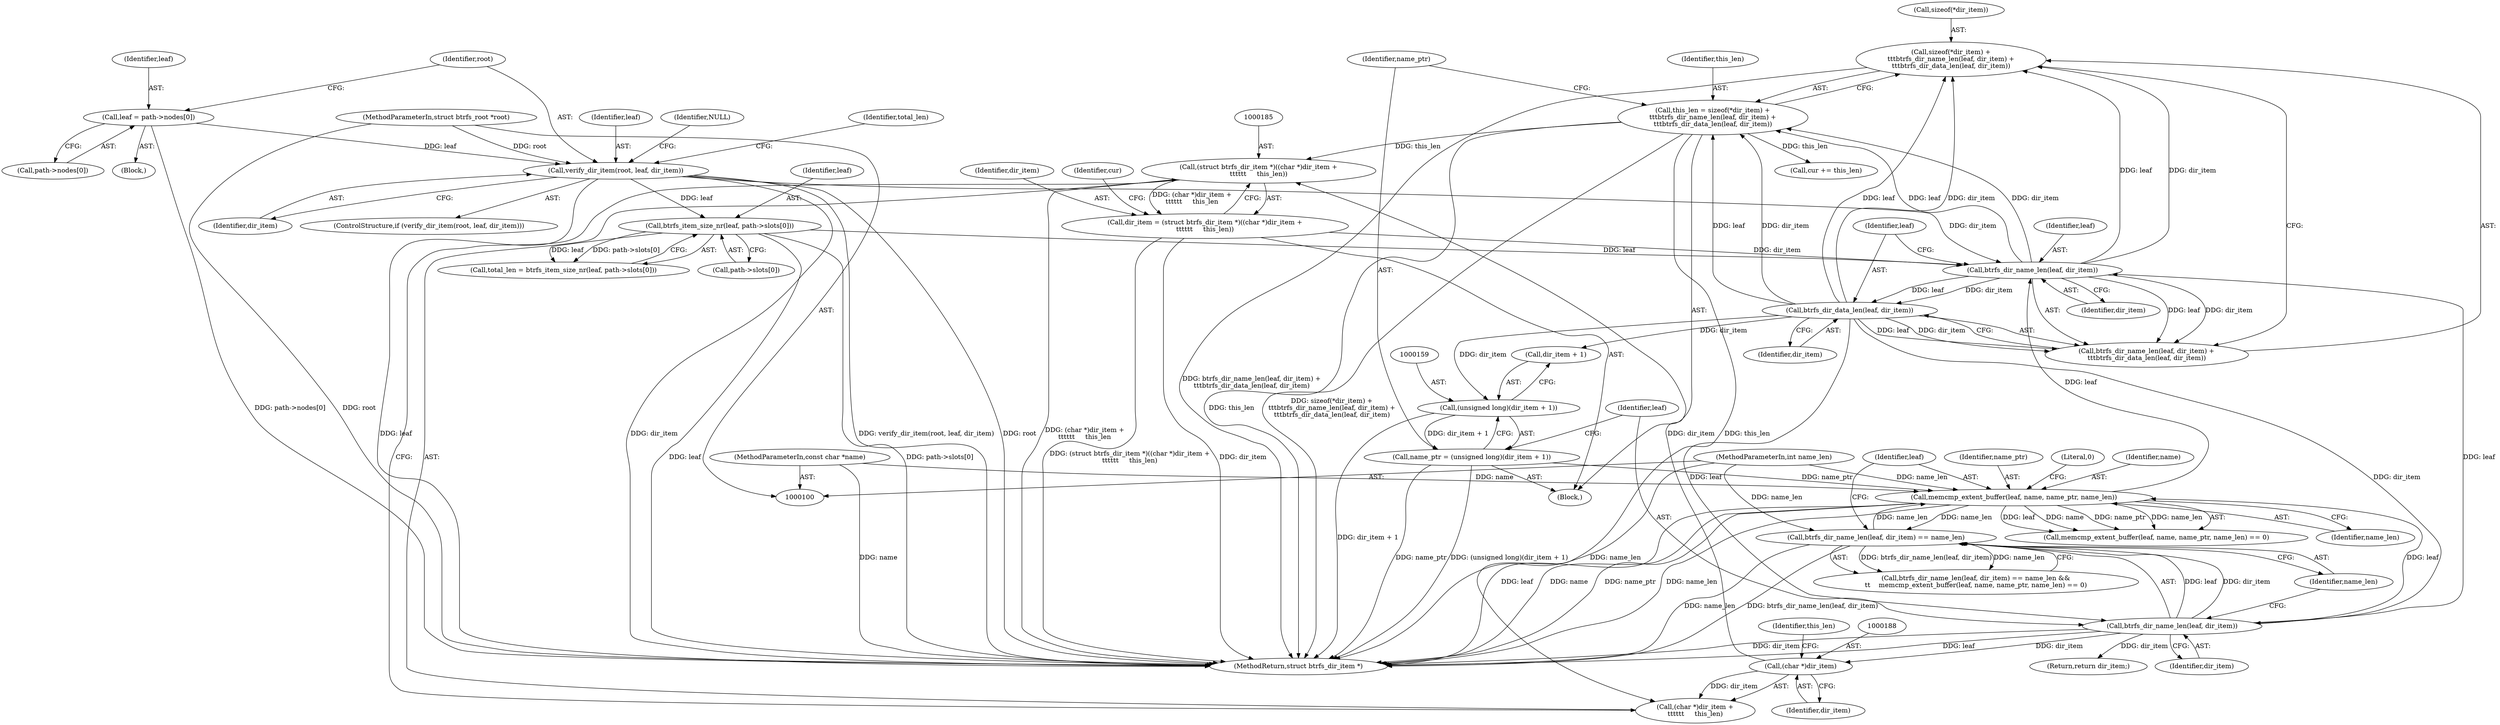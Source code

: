 digraph "0_linux_5f5bc6b1e2d5a6f827bc860ef2dc5b6f365d1339_0@API" {
"1000145" [label="(Call,sizeof(*dir_item) +\n\t\t\tbtrfs_dir_name_len(leaf, dir_item) +\n\t\t\tbtrfs_dir_data_len(leaf, dir_item))"];
"1000150" [label="(Call,btrfs_dir_name_len(leaf, dir_item))"];
"1000171" [label="(Call,memcmp_extent_buffer(leaf, name, name_ptr, name_len))"];
"1000166" [label="(Call,btrfs_dir_name_len(leaf, dir_item))"];
"1000153" [label="(Call,btrfs_dir_data_len(leaf, dir_item))"];
"1000103" [label="(MethodParameterIn,const char *name)"];
"1000156" [label="(Call,name_ptr = (unsigned long)(dir_item + 1))"];
"1000158" [label="(Call,(unsigned long)(dir_item + 1))"];
"1000165" [label="(Call,btrfs_dir_name_len(leaf, dir_item) == name_len)"];
"1000104" [label="(MethodParameterIn,int name_len)"];
"1000131" [label="(Call,btrfs_item_size_nr(leaf, path->slots[0]))"];
"1000123" [label="(Call,verify_dir_item(root, leaf, dir_item))"];
"1000101" [label="(MethodParameterIn,struct btrfs_root *root)"];
"1000115" [label="(Call,leaf = path->nodes[0])"];
"1000182" [label="(Call,dir_item = (struct btrfs_dir_item *)((char *)dir_item +\n\t\t\t\t\t\t     this_len))"];
"1000184" [label="(Call,(struct btrfs_dir_item *)((char *)dir_item +\n\t\t\t\t\t\t     this_len))"];
"1000187" [label="(Call,(char *)dir_item)"];
"1000143" [label="(Call,this_len = sizeof(*dir_item) +\n\t\t\tbtrfs_dir_name_len(leaf, dir_item) +\n\t\t\tbtrfs_dir_data_len(leaf, dir_item))"];
"1000126" [label="(Identifier,dir_item)"];
"1000167" [label="(Identifier,leaf)"];
"1000125" [label="(Identifier,leaf)"];
"1000128" [label="(Identifier,NULL)"];
"1000145" [label="(Call,sizeof(*dir_item) +\n\t\t\tbtrfs_dir_name_len(leaf, dir_item) +\n\t\t\tbtrfs_dir_data_len(leaf, dir_item))"];
"1000155" [label="(Identifier,dir_item)"];
"1000115" [label="(Call,leaf = path->nodes[0])"];
"1000186" [label="(Call,(char *)dir_item +\n\t\t\t\t\t\t     this_len)"];
"1000117" [label="(Call,path->nodes[0])"];
"1000132" [label="(Identifier,leaf)"];
"1000123" [label="(Call,verify_dir_item(root, leaf, dir_item))"];
"1000193" [label="(MethodReturn,struct btrfs_dir_item *)"];
"1000189" [label="(Identifier,dir_item)"];
"1000187" [label="(Call,(char *)dir_item)"];
"1000182" [label="(Call,dir_item = (struct btrfs_dir_item *)((char *)dir_item +\n\t\t\t\t\t\t     this_len))"];
"1000131" [label="(Call,btrfs_item_size_nr(leaf, path->slots[0]))"];
"1000168" [label="(Identifier,dir_item)"];
"1000149" [label="(Call,btrfs_dir_name_len(leaf, dir_item) +\n\t\t\tbtrfs_dir_data_len(leaf, dir_item))"];
"1000130" [label="(Identifier,total_len)"];
"1000142" [label="(Block,)"];
"1000166" [label="(Call,btrfs_dir_name_len(leaf, dir_item))"];
"1000152" [label="(Identifier,dir_item)"];
"1000151" [label="(Identifier,leaf)"];
"1000164" [label="(Call,btrfs_dir_name_len(leaf, dir_item) == name_len &&\n\t\t    memcmp_extent_buffer(leaf, name, name_ptr, name_len) == 0)"];
"1000160" [label="(Call,dir_item + 1)"];
"1000179" [label="(Call,cur += this_len)"];
"1000124" [label="(Identifier,root)"];
"1000174" [label="(Identifier,name_ptr)"];
"1000154" [label="(Identifier,leaf)"];
"1000170" [label="(Call,memcmp_extent_buffer(leaf, name, name_ptr, name_len) == 0)"];
"1000150" [label="(Call,btrfs_dir_name_len(leaf, dir_item))"];
"1000133" [label="(Call,path->slots[0])"];
"1000143" [label="(Call,this_len = sizeof(*dir_item) +\n\t\t\tbtrfs_dir_name_len(leaf, dir_item) +\n\t\t\tbtrfs_dir_data_len(leaf, dir_item))"];
"1000144" [label="(Identifier,this_len)"];
"1000184" [label="(Call,(struct btrfs_dir_item *)((char *)dir_item +\n\t\t\t\t\t\t     this_len))"];
"1000105" [label="(Block,)"];
"1000122" [label="(ControlStructure,if (verify_dir_item(root, leaf, dir_item)))"];
"1000190" [label="(Identifier,this_len)"];
"1000104" [label="(MethodParameterIn,int name_len)"];
"1000177" [label="(Return,return dir_item;)"];
"1000101" [label="(MethodParameterIn,struct btrfs_root *root)"];
"1000156" [label="(Call,name_ptr = (unsigned long)(dir_item + 1))"];
"1000116" [label="(Identifier,leaf)"];
"1000169" [label="(Identifier,name_len)"];
"1000176" [label="(Literal,0)"];
"1000146" [label="(Call,sizeof(*dir_item))"];
"1000173" [label="(Identifier,name)"];
"1000165" [label="(Call,btrfs_dir_name_len(leaf, dir_item) == name_len)"];
"1000171" [label="(Call,memcmp_extent_buffer(leaf, name, name_ptr, name_len))"];
"1000172" [label="(Identifier,leaf)"];
"1000158" [label="(Call,(unsigned long)(dir_item + 1))"];
"1000175" [label="(Identifier,name_len)"];
"1000129" [label="(Call,total_len = btrfs_item_size_nr(leaf, path->slots[0]))"];
"1000183" [label="(Identifier,dir_item)"];
"1000140" [label="(Identifier,cur)"];
"1000157" [label="(Identifier,name_ptr)"];
"1000103" [label="(MethodParameterIn,const char *name)"];
"1000153" [label="(Call,btrfs_dir_data_len(leaf, dir_item))"];
"1000145" -> "1000143"  [label="AST: "];
"1000145" -> "1000149"  [label="CFG: "];
"1000146" -> "1000145"  [label="AST: "];
"1000149" -> "1000145"  [label="AST: "];
"1000143" -> "1000145"  [label="CFG: "];
"1000145" -> "1000193"  [label="DDG: btrfs_dir_name_len(leaf, dir_item) +\n\t\t\tbtrfs_dir_data_len(leaf, dir_item)"];
"1000150" -> "1000145"  [label="DDG: leaf"];
"1000150" -> "1000145"  [label="DDG: dir_item"];
"1000153" -> "1000145"  [label="DDG: leaf"];
"1000153" -> "1000145"  [label="DDG: dir_item"];
"1000150" -> "1000149"  [label="AST: "];
"1000150" -> "1000152"  [label="CFG: "];
"1000151" -> "1000150"  [label="AST: "];
"1000152" -> "1000150"  [label="AST: "];
"1000154" -> "1000150"  [label="CFG: "];
"1000150" -> "1000143"  [label="DDG: leaf"];
"1000150" -> "1000143"  [label="DDG: dir_item"];
"1000150" -> "1000149"  [label="DDG: leaf"];
"1000150" -> "1000149"  [label="DDG: dir_item"];
"1000171" -> "1000150"  [label="DDG: leaf"];
"1000131" -> "1000150"  [label="DDG: leaf"];
"1000166" -> "1000150"  [label="DDG: leaf"];
"1000123" -> "1000150"  [label="DDG: dir_item"];
"1000182" -> "1000150"  [label="DDG: dir_item"];
"1000150" -> "1000153"  [label="DDG: leaf"];
"1000150" -> "1000153"  [label="DDG: dir_item"];
"1000171" -> "1000170"  [label="AST: "];
"1000171" -> "1000175"  [label="CFG: "];
"1000172" -> "1000171"  [label="AST: "];
"1000173" -> "1000171"  [label="AST: "];
"1000174" -> "1000171"  [label="AST: "];
"1000175" -> "1000171"  [label="AST: "];
"1000176" -> "1000171"  [label="CFG: "];
"1000171" -> "1000193"  [label="DDG: leaf"];
"1000171" -> "1000193"  [label="DDG: name"];
"1000171" -> "1000193"  [label="DDG: name_ptr"];
"1000171" -> "1000193"  [label="DDG: name_len"];
"1000171" -> "1000165"  [label="DDG: name_len"];
"1000171" -> "1000170"  [label="DDG: leaf"];
"1000171" -> "1000170"  [label="DDG: name"];
"1000171" -> "1000170"  [label="DDG: name_ptr"];
"1000171" -> "1000170"  [label="DDG: name_len"];
"1000166" -> "1000171"  [label="DDG: leaf"];
"1000103" -> "1000171"  [label="DDG: name"];
"1000156" -> "1000171"  [label="DDG: name_ptr"];
"1000165" -> "1000171"  [label="DDG: name_len"];
"1000104" -> "1000171"  [label="DDG: name_len"];
"1000166" -> "1000165"  [label="AST: "];
"1000166" -> "1000168"  [label="CFG: "];
"1000167" -> "1000166"  [label="AST: "];
"1000168" -> "1000166"  [label="AST: "];
"1000169" -> "1000166"  [label="CFG: "];
"1000166" -> "1000193"  [label="DDG: dir_item"];
"1000166" -> "1000193"  [label="DDG: leaf"];
"1000166" -> "1000165"  [label="DDG: leaf"];
"1000166" -> "1000165"  [label="DDG: dir_item"];
"1000153" -> "1000166"  [label="DDG: leaf"];
"1000153" -> "1000166"  [label="DDG: dir_item"];
"1000166" -> "1000177"  [label="DDG: dir_item"];
"1000166" -> "1000187"  [label="DDG: dir_item"];
"1000153" -> "1000149"  [label="AST: "];
"1000153" -> "1000155"  [label="CFG: "];
"1000154" -> "1000153"  [label="AST: "];
"1000155" -> "1000153"  [label="AST: "];
"1000149" -> "1000153"  [label="CFG: "];
"1000153" -> "1000143"  [label="DDG: leaf"];
"1000153" -> "1000143"  [label="DDG: dir_item"];
"1000153" -> "1000149"  [label="DDG: leaf"];
"1000153" -> "1000149"  [label="DDG: dir_item"];
"1000153" -> "1000158"  [label="DDG: dir_item"];
"1000153" -> "1000160"  [label="DDG: dir_item"];
"1000103" -> "1000100"  [label="AST: "];
"1000103" -> "1000193"  [label="DDG: name"];
"1000156" -> "1000142"  [label="AST: "];
"1000156" -> "1000158"  [label="CFG: "];
"1000157" -> "1000156"  [label="AST: "];
"1000158" -> "1000156"  [label="AST: "];
"1000167" -> "1000156"  [label="CFG: "];
"1000156" -> "1000193"  [label="DDG: name_ptr"];
"1000156" -> "1000193"  [label="DDG: (unsigned long)(dir_item + 1)"];
"1000158" -> "1000156"  [label="DDG: dir_item + 1"];
"1000158" -> "1000160"  [label="CFG: "];
"1000159" -> "1000158"  [label="AST: "];
"1000160" -> "1000158"  [label="AST: "];
"1000158" -> "1000193"  [label="DDG: dir_item + 1"];
"1000165" -> "1000164"  [label="AST: "];
"1000165" -> "1000169"  [label="CFG: "];
"1000169" -> "1000165"  [label="AST: "];
"1000172" -> "1000165"  [label="CFG: "];
"1000164" -> "1000165"  [label="CFG: "];
"1000165" -> "1000193"  [label="DDG: name_len"];
"1000165" -> "1000193"  [label="DDG: btrfs_dir_name_len(leaf, dir_item)"];
"1000165" -> "1000164"  [label="DDG: btrfs_dir_name_len(leaf, dir_item)"];
"1000165" -> "1000164"  [label="DDG: name_len"];
"1000104" -> "1000165"  [label="DDG: name_len"];
"1000104" -> "1000100"  [label="AST: "];
"1000104" -> "1000193"  [label="DDG: name_len"];
"1000131" -> "1000129"  [label="AST: "];
"1000131" -> "1000133"  [label="CFG: "];
"1000132" -> "1000131"  [label="AST: "];
"1000133" -> "1000131"  [label="AST: "];
"1000129" -> "1000131"  [label="CFG: "];
"1000131" -> "1000193"  [label="DDG: leaf"];
"1000131" -> "1000193"  [label="DDG: path->slots[0]"];
"1000131" -> "1000129"  [label="DDG: leaf"];
"1000131" -> "1000129"  [label="DDG: path->slots[0]"];
"1000123" -> "1000131"  [label="DDG: leaf"];
"1000123" -> "1000122"  [label="AST: "];
"1000123" -> "1000126"  [label="CFG: "];
"1000124" -> "1000123"  [label="AST: "];
"1000125" -> "1000123"  [label="AST: "];
"1000126" -> "1000123"  [label="AST: "];
"1000128" -> "1000123"  [label="CFG: "];
"1000130" -> "1000123"  [label="CFG: "];
"1000123" -> "1000193"  [label="DDG: leaf"];
"1000123" -> "1000193"  [label="DDG: dir_item"];
"1000123" -> "1000193"  [label="DDG: verify_dir_item(root, leaf, dir_item)"];
"1000123" -> "1000193"  [label="DDG: root"];
"1000101" -> "1000123"  [label="DDG: root"];
"1000115" -> "1000123"  [label="DDG: leaf"];
"1000101" -> "1000100"  [label="AST: "];
"1000101" -> "1000193"  [label="DDG: root"];
"1000115" -> "1000105"  [label="AST: "];
"1000115" -> "1000117"  [label="CFG: "];
"1000116" -> "1000115"  [label="AST: "];
"1000117" -> "1000115"  [label="AST: "];
"1000124" -> "1000115"  [label="CFG: "];
"1000115" -> "1000193"  [label="DDG: path->nodes[0]"];
"1000182" -> "1000142"  [label="AST: "];
"1000182" -> "1000184"  [label="CFG: "];
"1000183" -> "1000182"  [label="AST: "];
"1000184" -> "1000182"  [label="AST: "];
"1000140" -> "1000182"  [label="CFG: "];
"1000182" -> "1000193"  [label="DDG: (struct btrfs_dir_item *)((char *)dir_item +\n\t\t\t\t\t\t     this_len)"];
"1000182" -> "1000193"  [label="DDG: dir_item"];
"1000184" -> "1000182"  [label="DDG: (char *)dir_item +\n\t\t\t\t\t\t     this_len"];
"1000184" -> "1000186"  [label="CFG: "];
"1000185" -> "1000184"  [label="AST: "];
"1000186" -> "1000184"  [label="AST: "];
"1000184" -> "1000193"  [label="DDG: (char *)dir_item +\n\t\t\t\t\t\t     this_len"];
"1000187" -> "1000184"  [label="DDG: dir_item"];
"1000143" -> "1000184"  [label="DDG: this_len"];
"1000187" -> "1000186"  [label="AST: "];
"1000187" -> "1000189"  [label="CFG: "];
"1000188" -> "1000187"  [label="AST: "];
"1000189" -> "1000187"  [label="AST: "];
"1000190" -> "1000187"  [label="CFG: "];
"1000187" -> "1000186"  [label="DDG: dir_item"];
"1000143" -> "1000142"  [label="AST: "];
"1000144" -> "1000143"  [label="AST: "];
"1000157" -> "1000143"  [label="CFG: "];
"1000143" -> "1000193"  [label="DDG: this_len"];
"1000143" -> "1000193"  [label="DDG: sizeof(*dir_item) +\n\t\t\tbtrfs_dir_name_len(leaf, dir_item) +\n\t\t\tbtrfs_dir_data_len(leaf, dir_item)"];
"1000143" -> "1000179"  [label="DDG: this_len"];
"1000143" -> "1000186"  [label="DDG: this_len"];
}
